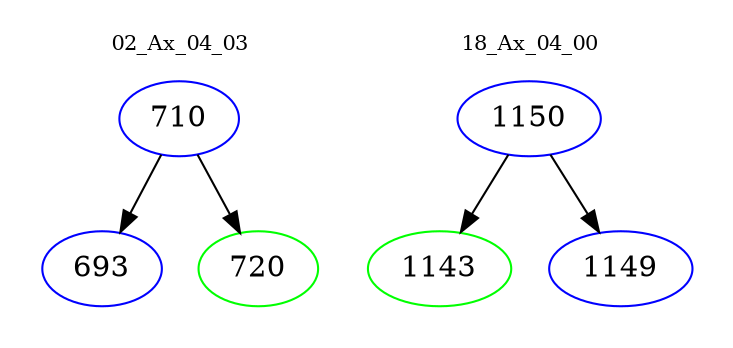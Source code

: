 digraph{
subgraph cluster_0 {
color = white
label = "02_Ax_04_03";
fontsize=10;
T0_710 [label="710", color="blue"]
T0_710 -> T0_693 [color="black"]
T0_693 [label="693", color="blue"]
T0_710 -> T0_720 [color="black"]
T0_720 [label="720", color="green"]
}
subgraph cluster_1 {
color = white
label = "18_Ax_04_00";
fontsize=10;
T1_1150 [label="1150", color="blue"]
T1_1150 -> T1_1143 [color="black"]
T1_1143 [label="1143", color="green"]
T1_1150 -> T1_1149 [color="black"]
T1_1149 [label="1149", color="blue"]
}
}
